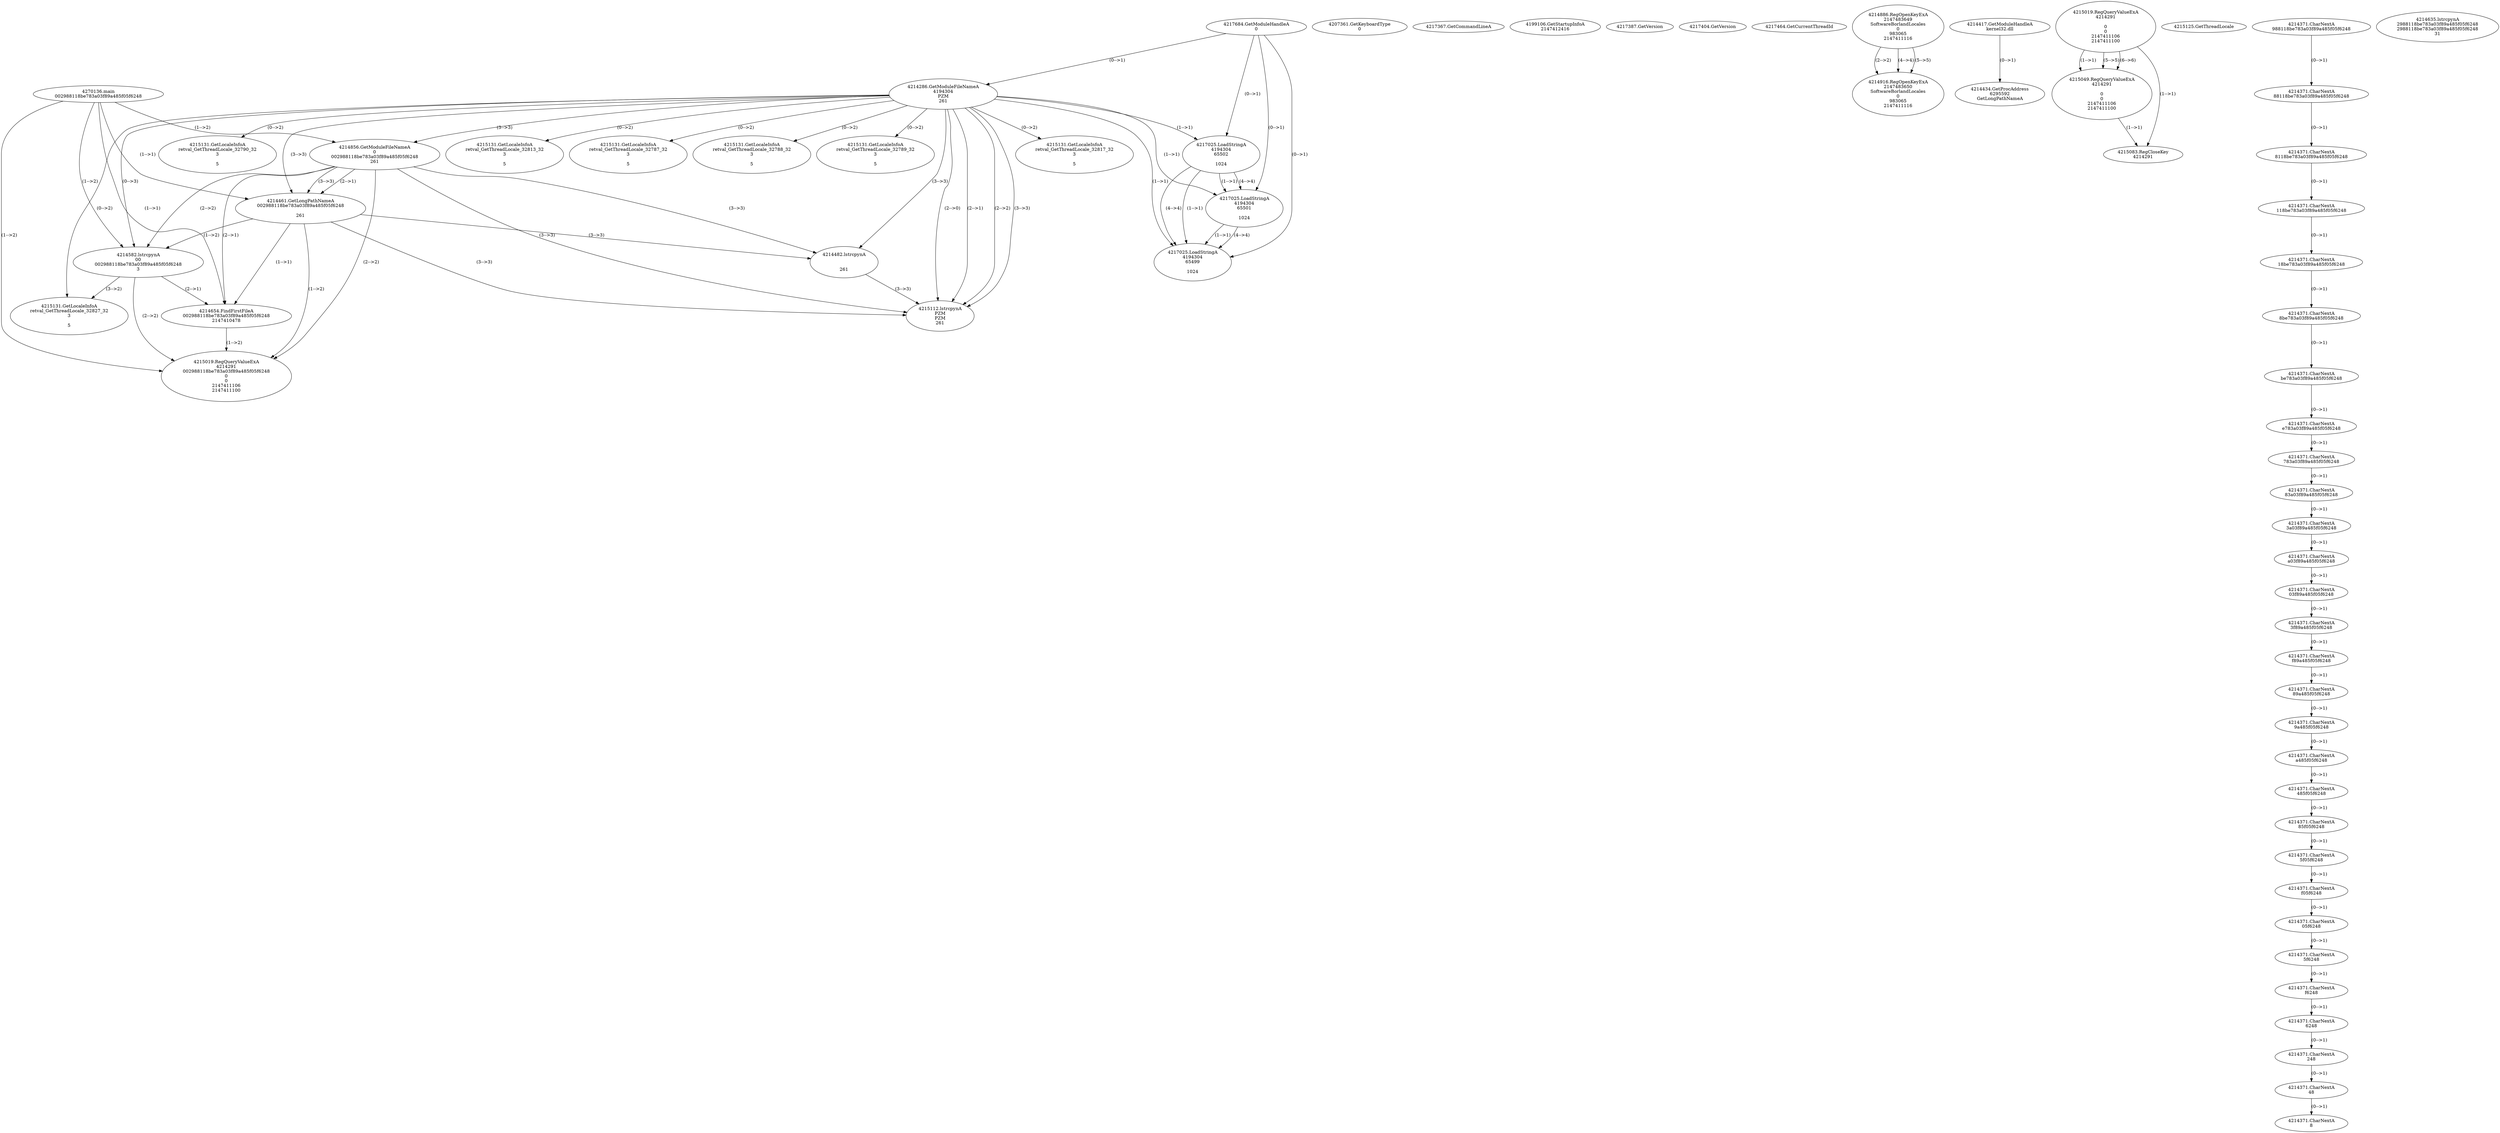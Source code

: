 // Global SCDG with merge call
digraph {
	0 [label="4270136.main
002988118be783a03f89a485f05f6248"]
	1 [label="4217684.GetModuleHandleA
0"]
	2 [label="4207361.GetKeyboardType
0"]
	3 [label="4217367.GetCommandLineA
"]
	4 [label="4199106.GetStartupInfoA
2147412416"]
	5 [label="4217387.GetVersion
"]
	6 [label="4217404.GetVersion
"]
	7 [label="4217464.GetCurrentThreadId
"]
	8 [label="4214286.GetModuleFileNameA
4194304
PZM
261"]
	1 -> 8 [label="(0-->1)"]
	9 [label="4214856.GetModuleFileNameA
0
002988118be783a03f89a485f05f6248
261"]
	0 -> 9 [label="(1-->2)"]
	8 -> 9 [label="(3-->3)"]
	10 [label="4214886.RegOpenKeyExA
2147483649
Software\Borland\Locales
0
983065
2147411116"]
	11 [label="4214417.GetModuleHandleA
kernel32.dll"]
	12 [label="4214434.GetProcAddress
6295592
GetLongPathNameA"]
	11 -> 12 [label="(0-->1)"]
	13 [label="4214461.GetLongPathNameA
002988118be783a03f89a485f05f6248

261"]
	0 -> 13 [label="(1-->1)"]
	9 -> 13 [label="(2-->1)"]
	8 -> 13 [label="(3-->3)"]
	9 -> 13 [label="(3-->3)"]
	14 [label="4214482.lstrcpynA


261"]
	8 -> 14 [label="(3-->3)"]
	9 -> 14 [label="(3-->3)"]
	13 -> 14 [label="(3-->3)"]
	15 [label="4215019.RegQueryValueExA
4214291

0
0
2147411106
2147411100"]
	16 [label="4215049.RegQueryValueExA
4214291

0
0
2147411106
2147411100"]
	15 -> 16 [label="(1-->1)"]
	15 -> 16 [label="(5-->5)"]
	15 -> 16 [label="(6-->6)"]
	17 [label="4215083.RegCloseKey
4214291"]
	15 -> 17 [label="(1-->1)"]
	16 -> 17 [label="(1-->1)"]
	18 [label="4215112.lstrcpynA
PZM
PZM
261"]
	8 -> 18 [label="(2-->1)"]
	8 -> 18 [label="(2-->2)"]
	8 -> 18 [label="(3-->3)"]
	9 -> 18 [label="(3-->3)"]
	13 -> 18 [label="(3-->3)"]
	14 -> 18 [label="(3-->3)"]
	8 -> 18 [label="(2-->0)"]
	19 [label="4215125.GetThreadLocale
"]
	20 [label="4215131.GetLocaleInfoA
retval_GetThreadLocale_32790_32
3

5"]
	8 -> 20 [label="(0-->2)"]
	21 [label="4217025.LoadStringA
4194304
65502

1024"]
	1 -> 21 [label="(0-->1)"]
	8 -> 21 [label="(1-->1)"]
	22 [label="4217025.LoadStringA
4194304
65501

1024"]
	1 -> 22 [label="(0-->1)"]
	8 -> 22 [label="(1-->1)"]
	21 -> 22 [label="(1-->1)"]
	21 -> 22 [label="(4-->4)"]
	23 [label="4214916.RegOpenKeyExA
2147483650
Software\Borland\Locales
0
983065
2147411116"]
	10 -> 23 [label="(2-->2)"]
	10 -> 23 [label="(4-->4)"]
	10 -> 23 [label="(5-->5)"]
	24 [label="4215131.GetLocaleInfoA
retval_GetThreadLocale_32813_32
3

5"]
	8 -> 24 [label="(0-->2)"]
	25 [label="4215131.GetLocaleInfoA
retval_GetThreadLocale_32787_32
3

5"]
	8 -> 25 [label="(0-->2)"]
	26 [label="4215131.GetLocaleInfoA
retval_GetThreadLocale_32788_32
3

5"]
	8 -> 26 [label="(0-->2)"]
	27 [label="4214582.lstrcpynA
00
002988118be783a03f89a485f05f6248
3"]
	0 -> 27 [label="(1-->2)"]
	9 -> 27 [label="(2-->2)"]
	13 -> 27 [label="(1-->2)"]
	8 -> 27 [label="(0-->3)"]
	28 [label="4214371.CharNextA
988118be783a03f89a485f05f6248"]
	29 [label="4214371.CharNextA
88118be783a03f89a485f05f6248"]
	28 -> 29 [label="(0-->1)"]
	30 [label="4214371.CharNextA
8118be783a03f89a485f05f6248"]
	29 -> 30 [label="(0-->1)"]
	31 [label="4214371.CharNextA
118be783a03f89a485f05f6248"]
	30 -> 31 [label="(0-->1)"]
	32 [label="4214371.CharNextA
18be783a03f89a485f05f6248"]
	31 -> 32 [label="(0-->1)"]
	33 [label="4214371.CharNextA
8be783a03f89a485f05f6248"]
	32 -> 33 [label="(0-->1)"]
	34 [label="4214371.CharNextA
be783a03f89a485f05f6248"]
	33 -> 34 [label="(0-->1)"]
	35 [label="4214371.CharNextA
e783a03f89a485f05f6248"]
	34 -> 35 [label="(0-->1)"]
	36 [label="4214371.CharNextA
783a03f89a485f05f6248"]
	35 -> 36 [label="(0-->1)"]
	37 [label="4214371.CharNextA
83a03f89a485f05f6248"]
	36 -> 37 [label="(0-->1)"]
	38 [label="4214371.CharNextA
3a03f89a485f05f6248"]
	37 -> 38 [label="(0-->1)"]
	39 [label="4214371.CharNextA
a03f89a485f05f6248"]
	38 -> 39 [label="(0-->1)"]
	40 [label="4214371.CharNextA
03f89a485f05f6248"]
	39 -> 40 [label="(0-->1)"]
	41 [label="4214371.CharNextA
3f89a485f05f6248"]
	40 -> 41 [label="(0-->1)"]
	42 [label="4214371.CharNextA
f89a485f05f6248"]
	41 -> 42 [label="(0-->1)"]
	43 [label="4214371.CharNextA
89a485f05f6248"]
	42 -> 43 [label="(0-->1)"]
	44 [label="4214371.CharNextA
9a485f05f6248"]
	43 -> 44 [label="(0-->1)"]
	45 [label="4214371.CharNextA
a485f05f6248"]
	44 -> 45 [label="(0-->1)"]
	46 [label="4214371.CharNextA
485f05f6248"]
	45 -> 46 [label="(0-->1)"]
	47 [label="4214371.CharNextA
85f05f6248"]
	46 -> 47 [label="(0-->1)"]
	48 [label="4214371.CharNextA
5f05f6248"]
	47 -> 48 [label="(0-->1)"]
	49 [label="4214371.CharNextA
f05f6248"]
	48 -> 49 [label="(0-->1)"]
	50 [label="4214371.CharNextA
05f6248"]
	49 -> 50 [label="(0-->1)"]
	51 [label="4214371.CharNextA
5f6248"]
	50 -> 51 [label="(0-->1)"]
	52 [label="4214371.CharNextA
f6248"]
	51 -> 52 [label="(0-->1)"]
	53 [label="4214371.CharNextA
6248"]
	52 -> 53 [label="(0-->1)"]
	54 [label="4214371.CharNextA
248"]
	53 -> 54 [label="(0-->1)"]
	55 [label="4214371.CharNextA
48"]
	54 -> 55 [label="(0-->1)"]
	56 [label="4214371.CharNextA
8"]
	55 -> 56 [label="(0-->1)"]
	57 [label="4214635.lstrcpynA
2988118be783a03f89a485f05f6248
2988118be783a03f89a485f05f6248
31"]
	58 [label="4214654.FindFirstFileA
002988118be783a03f89a485f05f6248
2147410478"]
	0 -> 58 [label="(1-->1)"]
	9 -> 58 [label="(2-->1)"]
	13 -> 58 [label="(1-->1)"]
	27 -> 58 [label="(2-->1)"]
	59 [label="4215019.RegQueryValueExA
4214291
002988118be783a03f89a485f05f6248
0
0
2147411106
2147411100"]
	0 -> 59 [label="(1-->2)"]
	9 -> 59 [label="(2-->2)"]
	13 -> 59 [label="(1-->2)"]
	27 -> 59 [label="(2-->2)"]
	58 -> 59 [label="(1-->2)"]
	60 [label="4215131.GetLocaleInfoA
retval_GetThreadLocale_32827_32
3

5"]
	8 -> 60 [label="(0-->2)"]
	27 -> 60 [label="(3-->2)"]
	61 [label="4215131.GetLocaleInfoA
retval_GetThreadLocale_32789_32
3

5"]
	8 -> 61 [label="(0-->2)"]
	62 [label="4217025.LoadStringA
4194304
65499

1024"]
	1 -> 62 [label="(0-->1)"]
	8 -> 62 [label="(1-->1)"]
	21 -> 62 [label="(1-->1)"]
	22 -> 62 [label="(1-->1)"]
	21 -> 62 [label="(4-->4)"]
	22 -> 62 [label="(4-->4)"]
	63 [label="4215131.GetLocaleInfoA
retval_GetThreadLocale_32817_32
3

5"]
	8 -> 63 [label="(0-->2)"]
}

